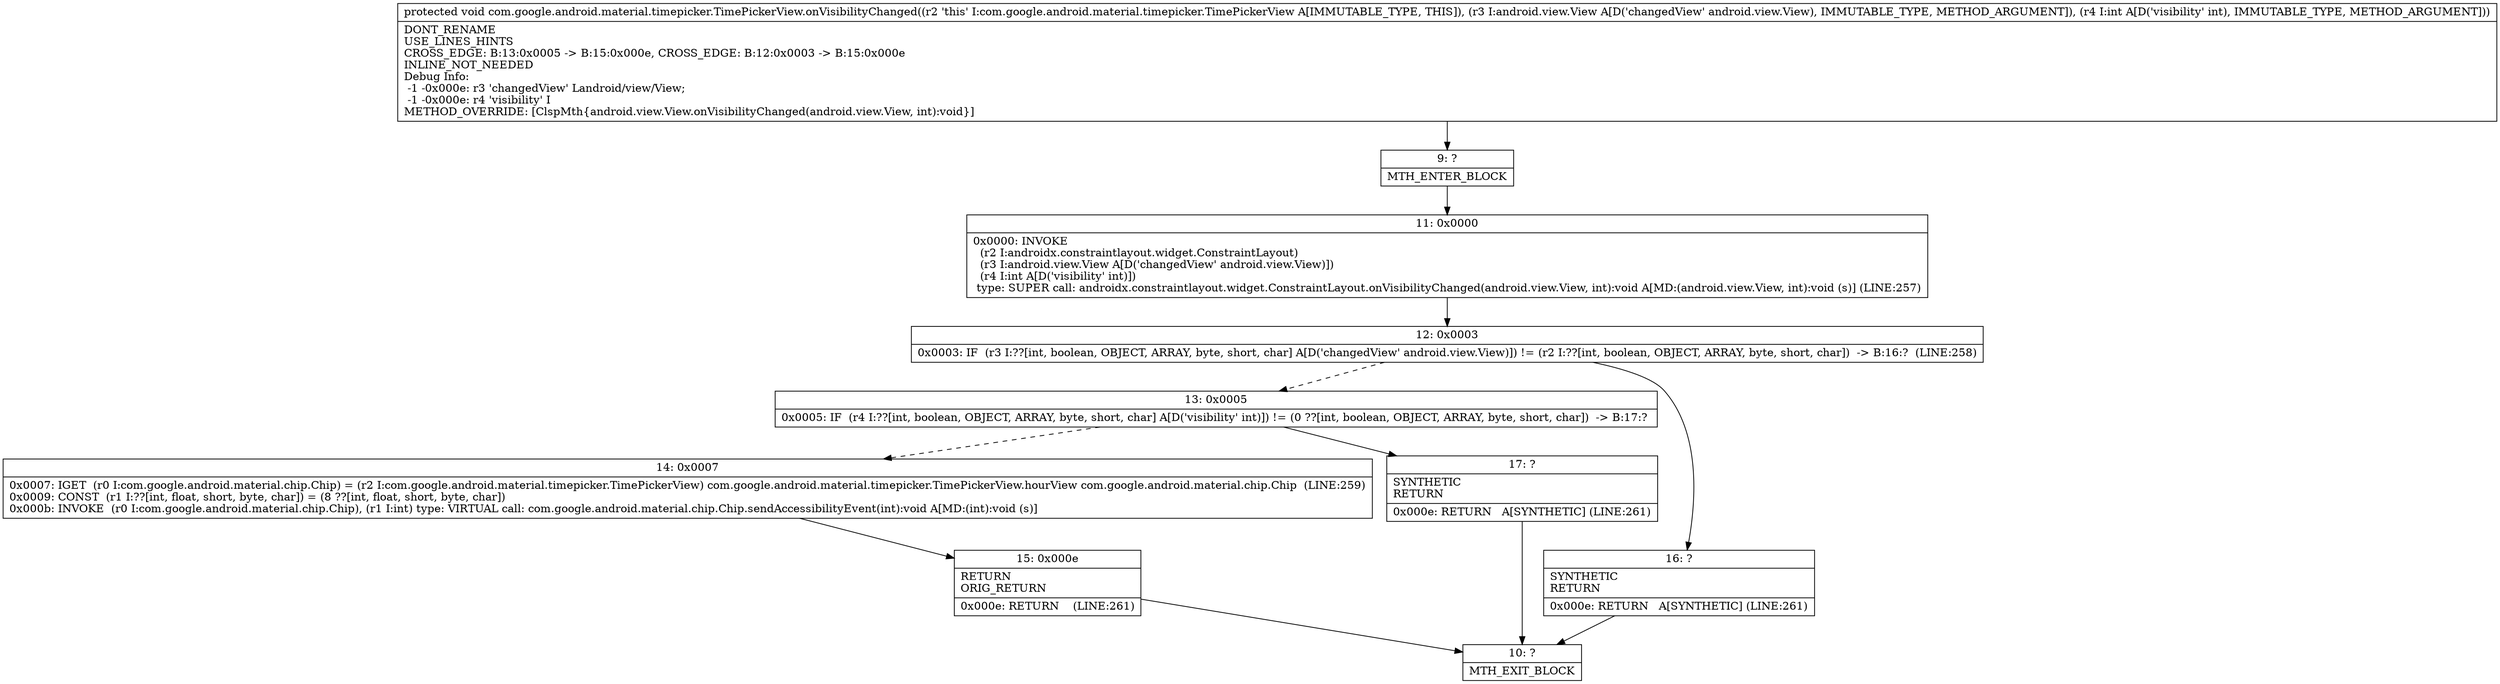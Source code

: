 digraph "CFG forcom.google.android.material.timepicker.TimePickerView.onVisibilityChanged(Landroid\/view\/View;I)V" {
Node_9 [shape=record,label="{9\:\ ?|MTH_ENTER_BLOCK\l}"];
Node_11 [shape=record,label="{11\:\ 0x0000|0x0000: INVOKE  \l  (r2 I:androidx.constraintlayout.widget.ConstraintLayout)\l  (r3 I:android.view.View A[D('changedView' android.view.View)])\l  (r4 I:int A[D('visibility' int)])\l type: SUPER call: androidx.constraintlayout.widget.ConstraintLayout.onVisibilityChanged(android.view.View, int):void A[MD:(android.view.View, int):void (s)] (LINE:257)\l}"];
Node_12 [shape=record,label="{12\:\ 0x0003|0x0003: IF  (r3 I:??[int, boolean, OBJECT, ARRAY, byte, short, char] A[D('changedView' android.view.View)]) != (r2 I:??[int, boolean, OBJECT, ARRAY, byte, short, char])  \-\> B:16:?  (LINE:258)\l}"];
Node_13 [shape=record,label="{13\:\ 0x0005|0x0005: IF  (r4 I:??[int, boolean, OBJECT, ARRAY, byte, short, char] A[D('visibility' int)]) != (0 ??[int, boolean, OBJECT, ARRAY, byte, short, char])  \-\> B:17:? \l}"];
Node_14 [shape=record,label="{14\:\ 0x0007|0x0007: IGET  (r0 I:com.google.android.material.chip.Chip) = (r2 I:com.google.android.material.timepicker.TimePickerView) com.google.android.material.timepicker.TimePickerView.hourView com.google.android.material.chip.Chip  (LINE:259)\l0x0009: CONST  (r1 I:??[int, float, short, byte, char]) = (8 ??[int, float, short, byte, char]) \l0x000b: INVOKE  (r0 I:com.google.android.material.chip.Chip), (r1 I:int) type: VIRTUAL call: com.google.android.material.chip.Chip.sendAccessibilityEvent(int):void A[MD:(int):void (s)]\l}"];
Node_15 [shape=record,label="{15\:\ 0x000e|RETURN\lORIG_RETURN\l|0x000e: RETURN    (LINE:261)\l}"];
Node_10 [shape=record,label="{10\:\ ?|MTH_EXIT_BLOCK\l}"];
Node_17 [shape=record,label="{17\:\ ?|SYNTHETIC\lRETURN\l|0x000e: RETURN   A[SYNTHETIC] (LINE:261)\l}"];
Node_16 [shape=record,label="{16\:\ ?|SYNTHETIC\lRETURN\l|0x000e: RETURN   A[SYNTHETIC] (LINE:261)\l}"];
MethodNode[shape=record,label="{protected void com.google.android.material.timepicker.TimePickerView.onVisibilityChanged((r2 'this' I:com.google.android.material.timepicker.TimePickerView A[IMMUTABLE_TYPE, THIS]), (r3 I:android.view.View A[D('changedView' android.view.View), IMMUTABLE_TYPE, METHOD_ARGUMENT]), (r4 I:int A[D('visibility' int), IMMUTABLE_TYPE, METHOD_ARGUMENT]))  | DONT_RENAME\lUSE_LINES_HINTS\lCROSS_EDGE: B:13:0x0005 \-\> B:15:0x000e, CROSS_EDGE: B:12:0x0003 \-\> B:15:0x000e\lINLINE_NOT_NEEDED\lDebug Info:\l  \-1 \-0x000e: r3 'changedView' Landroid\/view\/View;\l  \-1 \-0x000e: r4 'visibility' I\lMETHOD_OVERRIDE: [ClspMth\{android.view.View.onVisibilityChanged(android.view.View, int):void\}]\l}"];
MethodNode -> Node_9;Node_9 -> Node_11;
Node_11 -> Node_12;
Node_12 -> Node_13[style=dashed];
Node_12 -> Node_16;
Node_13 -> Node_14[style=dashed];
Node_13 -> Node_17;
Node_14 -> Node_15;
Node_15 -> Node_10;
Node_17 -> Node_10;
Node_16 -> Node_10;
}

